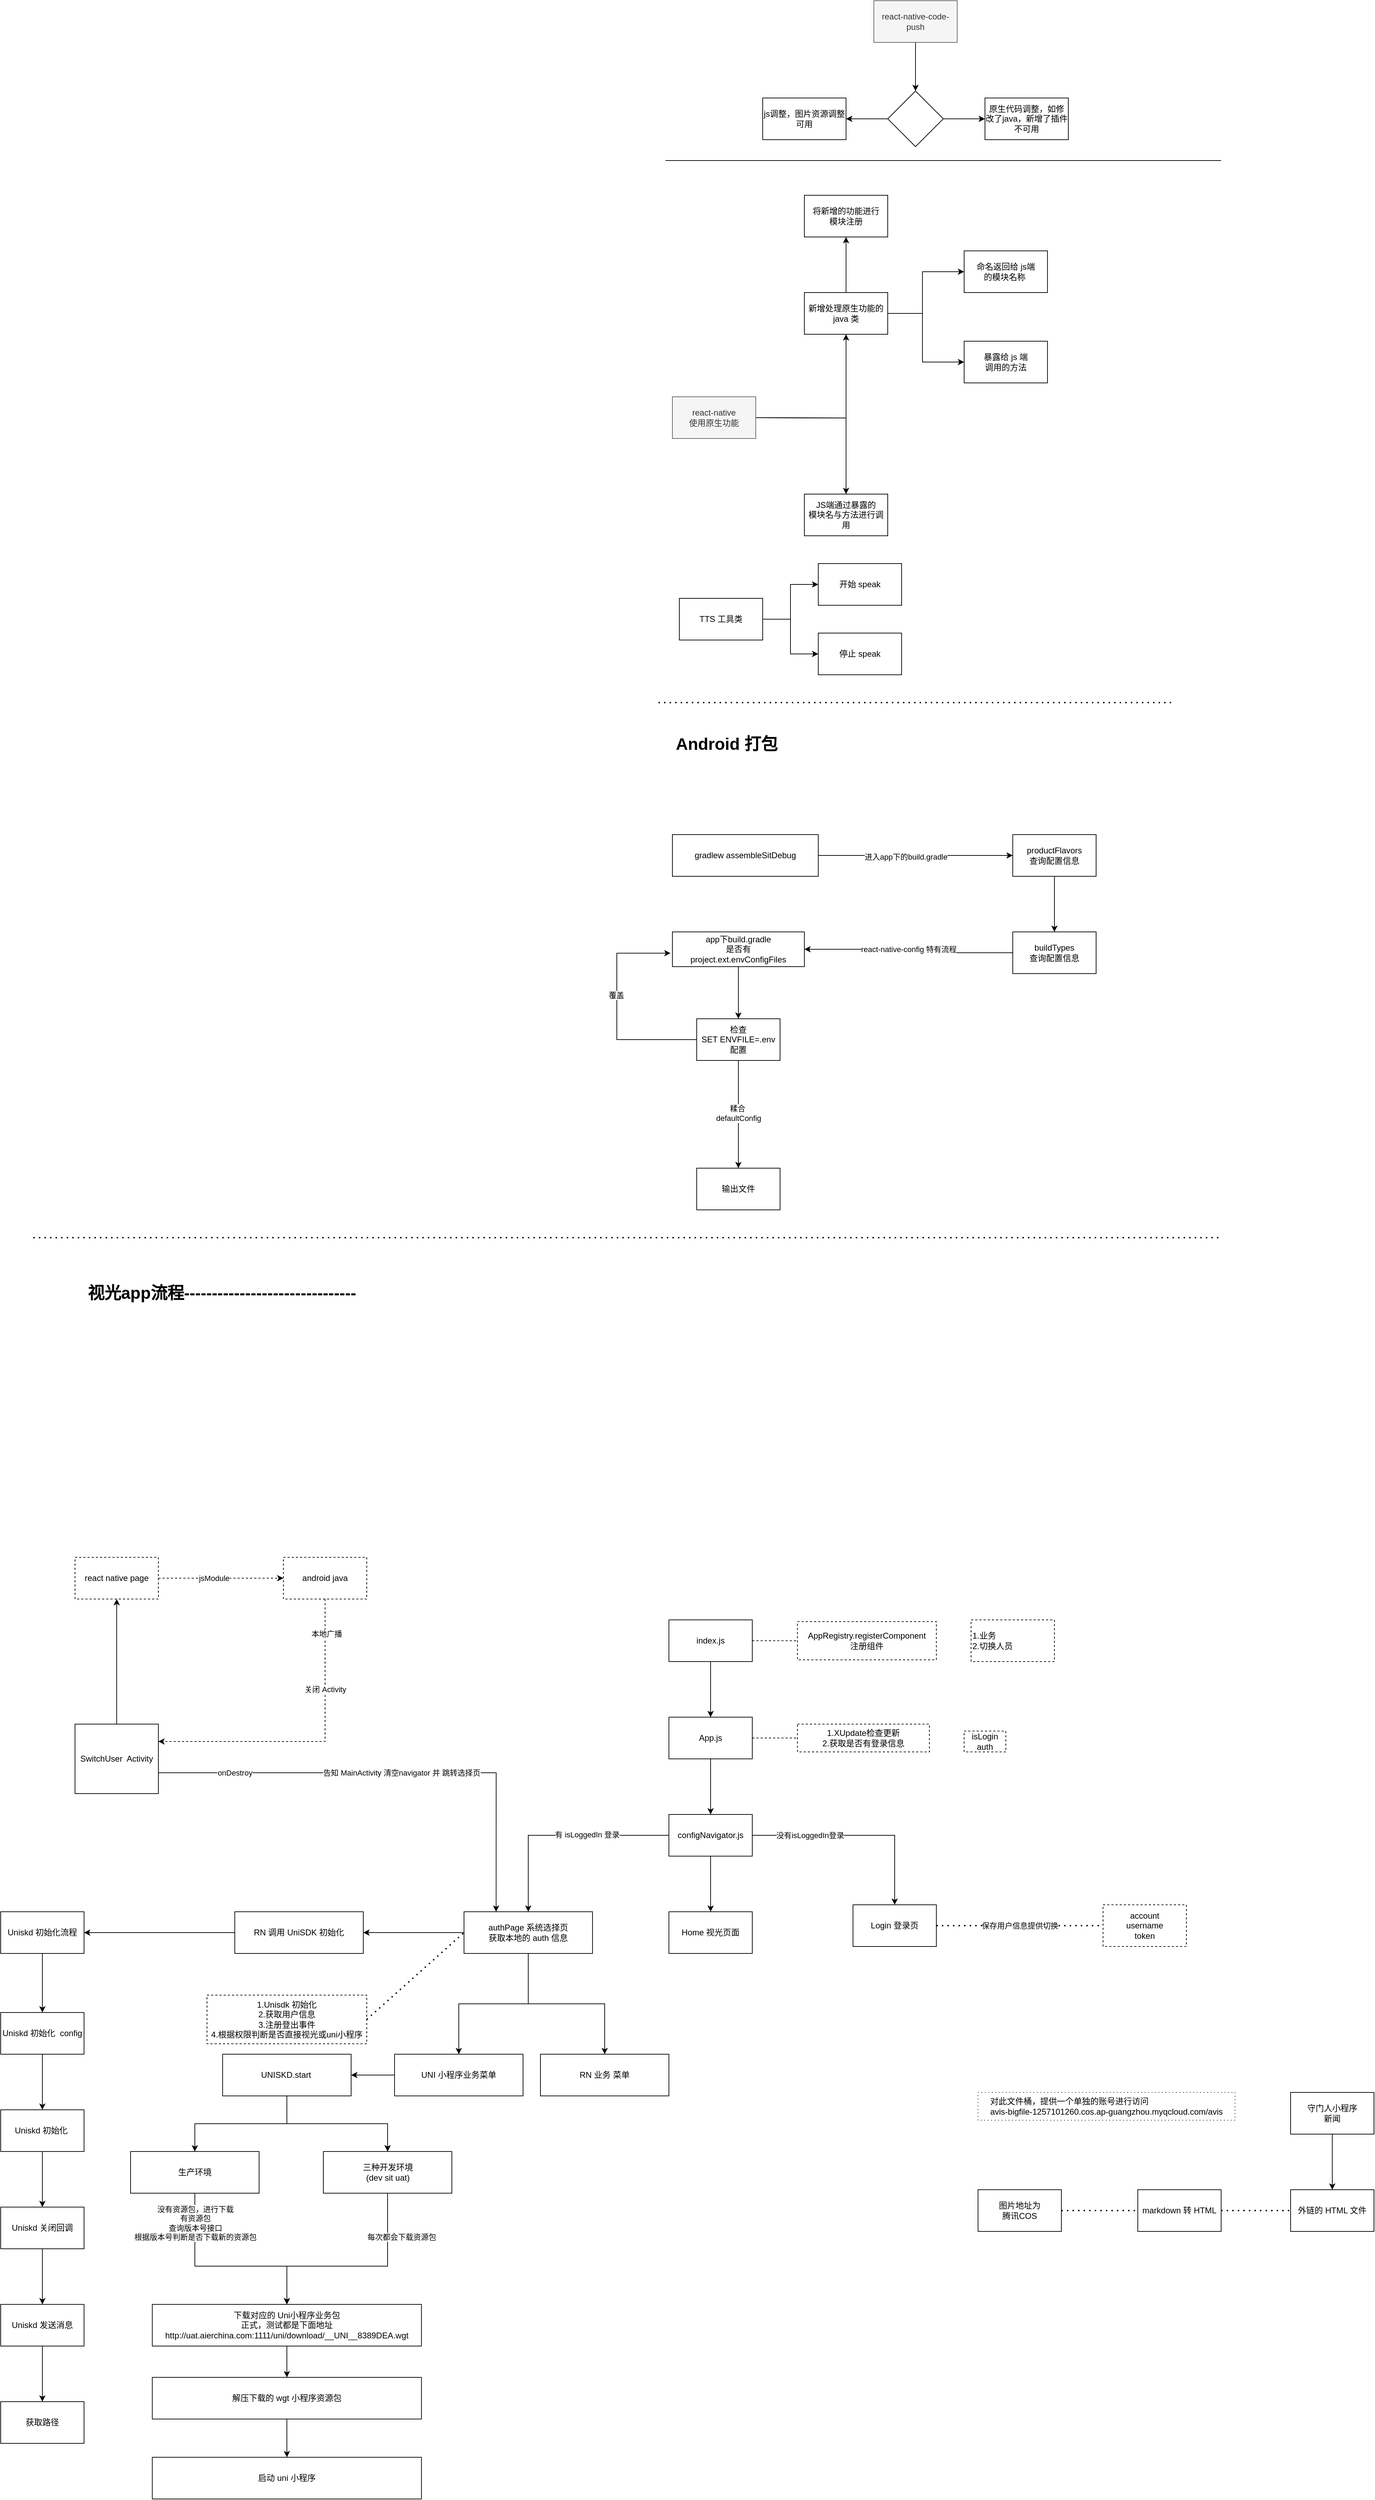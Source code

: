 <mxfile version="21.1.2" type="github">
  <diagram id="FNumu-MdkQsG0bbrW5rX" name="第 1 页">
    <mxGraphModel dx="2689" dy="773" grid="1" gridSize="10" guides="1" tooltips="1" connect="1" arrows="1" fold="1" page="1" pageScale="1" pageWidth="827" pageHeight="1169" math="0" shadow="0">
      <root>
        <mxCell id="0" />
        <mxCell id="1" parent="0" />
        <mxCell id="DDl9VNaN8lpR-ARsxnNi-3" value="" style="edgeStyle=orthogonalEdgeStyle;rounded=0;orthogonalLoop=1;jettySize=auto;html=1;" parent="1" source="DDl9VNaN8lpR-ARsxnNi-1" target="DDl9VNaN8lpR-ARsxnNi-2" edge="1">
          <mxGeometry relative="1" as="geometry" />
        </mxCell>
        <mxCell id="DDl9VNaN8lpR-ARsxnNi-1" value="react-native-code-push" style="rounded=0;whiteSpace=wrap;html=1;fillColor=#f5f5f5;fontColor=#333333;strokeColor=#666666;" parent="1" vertex="1">
          <mxGeometry x="310" y="380" width="120" height="60" as="geometry" />
        </mxCell>
        <mxCell id="DDl9VNaN8lpR-ARsxnNi-5" value="" style="edgeStyle=orthogonalEdgeStyle;rounded=0;orthogonalLoop=1;jettySize=auto;html=1;" parent="1" source="DDl9VNaN8lpR-ARsxnNi-2" target="DDl9VNaN8lpR-ARsxnNi-4" edge="1">
          <mxGeometry relative="1" as="geometry" />
        </mxCell>
        <mxCell id="DDl9VNaN8lpR-ARsxnNi-7" value="" style="edgeStyle=orthogonalEdgeStyle;rounded=0;orthogonalLoop=1;jettySize=auto;html=1;" parent="1" source="DDl9VNaN8lpR-ARsxnNi-2" target="DDl9VNaN8lpR-ARsxnNi-6" edge="1">
          <mxGeometry relative="1" as="geometry" />
        </mxCell>
        <mxCell id="DDl9VNaN8lpR-ARsxnNi-2" value="" style="rhombus;whiteSpace=wrap;html=1;rounded=0;" parent="1" vertex="1">
          <mxGeometry x="330" y="510" width="80" height="80" as="geometry" />
        </mxCell>
        <mxCell id="DDl9VNaN8lpR-ARsxnNi-4" value="js调整，图片资源调整&lt;br&gt;可用" style="whiteSpace=wrap;html=1;rounded=0;" parent="1" vertex="1">
          <mxGeometry x="150" y="520" width="120" height="60" as="geometry" />
        </mxCell>
        <mxCell id="DDl9VNaN8lpR-ARsxnNi-6" value="原生代码调整，如修改了java，新增了插件&lt;br&gt;不可用" style="whiteSpace=wrap;html=1;rounded=0;" parent="1" vertex="1">
          <mxGeometry x="470" y="520" width="120" height="60" as="geometry" />
        </mxCell>
        <mxCell id="ce2b3BSYogWP8yriPR0u-3" value="" style="edgeStyle=orthogonalEdgeStyle;rounded=0;orthogonalLoop=1;jettySize=auto;html=1;" parent="1" target="ce2b3BSYogWP8yriPR0u-2" edge="1">
          <mxGeometry relative="1" as="geometry">
            <mxPoint x="140" y="980.0" as="sourcePoint" />
          </mxGeometry>
        </mxCell>
        <mxCell id="ce2b3BSYogWP8yriPR0u-5" value="" style="edgeStyle=orthogonalEdgeStyle;rounded=0;orthogonalLoop=1;jettySize=auto;html=1;" parent="1" target="ce2b3BSYogWP8yriPR0u-4" edge="1">
          <mxGeometry relative="1" as="geometry">
            <mxPoint x="140" y="980.0" as="sourcePoint" />
          </mxGeometry>
        </mxCell>
        <mxCell id="ce2b3BSYogWP8yriPR0u-1" value="react-native&lt;br&gt;使用原生功能" style="rounded=0;whiteSpace=wrap;html=1;fillColor=#f5f5f5;fontColor=#333333;strokeColor=#666666;" parent="1" vertex="1">
          <mxGeometry x="20" y="950" width="120" height="60" as="geometry" />
        </mxCell>
        <mxCell id="ce2b3BSYogWP8yriPR0u-7" value="" style="edgeStyle=orthogonalEdgeStyle;rounded=0;orthogonalLoop=1;jettySize=auto;html=1;" parent="1" source="ce2b3BSYogWP8yriPR0u-2" target="ce2b3BSYogWP8yriPR0u-6" edge="1">
          <mxGeometry relative="1" as="geometry">
            <Array as="points">
              <mxPoint x="380" y="830" />
              <mxPoint x="380" y="770" />
            </Array>
          </mxGeometry>
        </mxCell>
        <mxCell id="ce2b3BSYogWP8yriPR0u-9" value="" style="edgeStyle=orthogonalEdgeStyle;rounded=0;orthogonalLoop=1;jettySize=auto;html=1;" parent="1" source="ce2b3BSYogWP8yriPR0u-2" target="ce2b3BSYogWP8yriPR0u-8" edge="1">
          <mxGeometry relative="1" as="geometry">
            <Array as="points">
              <mxPoint x="380" y="830" />
              <mxPoint x="380" y="900" />
            </Array>
          </mxGeometry>
        </mxCell>
        <mxCell id="ce2b3BSYogWP8yriPR0u-12" value="" style="edgeStyle=orthogonalEdgeStyle;rounded=0;orthogonalLoop=1;jettySize=auto;html=1;" parent="1" source="ce2b3BSYogWP8yriPR0u-2" target="ce2b3BSYogWP8yriPR0u-11" edge="1">
          <mxGeometry relative="1" as="geometry" />
        </mxCell>
        <mxCell id="ce2b3BSYogWP8yriPR0u-2" value="新增处理原生功能的&lt;br&gt;java 类" style="rounded=0;whiteSpace=wrap;html=1;" parent="1" vertex="1">
          <mxGeometry x="210" y="800" width="120" height="60" as="geometry" />
        </mxCell>
        <mxCell id="ce2b3BSYogWP8yriPR0u-4" value="JS端通过暴露的&lt;br&gt;模块名与方法进行调用" style="whiteSpace=wrap;html=1;rounded=0;" parent="1" vertex="1">
          <mxGeometry x="210" y="1090" width="120" height="60" as="geometry" />
        </mxCell>
        <mxCell id="ce2b3BSYogWP8yriPR0u-6" value="命名返回给 js端&lt;br&gt;的模块名称&amp;nbsp;" style="whiteSpace=wrap;html=1;rounded=0;" parent="1" vertex="1">
          <mxGeometry x="440" y="740" width="120" height="60" as="geometry" />
        </mxCell>
        <mxCell id="ce2b3BSYogWP8yriPR0u-8" value="暴露给 js 端&lt;br&gt;调用的方法" style="whiteSpace=wrap;html=1;rounded=0;" parent="1" vertex="1">
          <mxGeometry x="440" y="870" width="120" height="60" as="geometry" />
        </mxCell>
        <mxCell id="ce2b3BSYogWP8yriPR0u-10" value="" style="endArrow=none;html=1;rounded=0;" parent="1" edge="1">
          <mxGeometry width="50" height="50" relative="1" as="geometry">
            <mxPoint x="10" y="610" as="sourcePoint" />
            <mxPoint x="810" y="610" as="targetPoint" />
          </mxGeometry>
        </mxCell>
        <mxCell id="ce2b3BSYogWP8yriPR0u-11" value="将新增的功能进行&lt;br&gt;模块注册&lt;br&gt;" style="whiteSpace=wrap;html=1;rounded=0;" parent="1" vertex="1">
          <mxGeometry x="210" y="660" width="120" height="60" as="geometry" />
        </mxCell>
        <mxCell id="FbpfXozYCQ7p-MhJy9IG-3" value="" style="edgeStyle=orthogonalEdgeStyle;rounded=0;orthogonalLoop=1;jettySize=auto;html=1;" parent="1" source="FbpfXozYCQ7p-MhJy9IG-1" target="FbpfXozYCQ7p-MhJy9IG-2" edge="1">
          <mxGeometry relative="1" as="geometry" />
        </mxCell>
        <mxCell id="FbpfXozYCQ7p-MhJy9IG-5" value="" style="edgeStyle=orthogonalEdgeStyle;rounded=0;orthogonalLoop=1;jettySize=auto;html=1;" parent="1" source="FbpfXozYCQ7p-MhJy9IG-1" target="FbpfXozYCQ7p-MhJy9IG-4" edge="1">
          <mxGeometry relative="1" as="geometry" />
        </mxCell>
        <mxCell id="FbpfXozYCQ7p-MhJy9IG-1" value="TTS 工具类" style="rounded=0;whiteSpace=wrap;html=1;" parent="1" vertex="1">
          <mxGeometry x="30" y="1240" width="120" height="60" as="geometry" />
        </mxCell>
        <mxCell id="FbpfXozYCQ7p-MhJy9IG-2" value="开始 speak" style="rounded=0;whiteSpace=wrap;html=1;" parent="1" vertex="1">
          <mxGeometry x="230" y="1190" width="120" height="60" as="geometry" />
        </mxCell>
        <mxCell id="FbpfXozYCQ7p-MhJy9IG-4" value="停止 speak" style="rounded=0;whiteSpace=wrap;html=1;" parent="1" vertex="1">
          <mxGeometry x="230" y="1290" width="120" height="60" as="geometry" />
        </mxCell>
        <mxCell id="UdodOq17JShyl9BkQcSk-1" value="" style="endArrow=none;dashed=1;html=1;dashPattern=1 3;strokeWidth=2;rounded=0;" parent="1" edge="1">
          <mxGeometry width="50" height="50" relative="1" as="geometry">
            <mxPoint y="1390" as="sourcePoint" />
            <mxPoint x="740" y="1390" as="targetPoint" />
          </mxGeometry>
        </mxCell>
        <mxCell id="UdodOq17JShyl9BkQcSk-2" value="&lt;h1&gt;Android 打包&lt;/h1&gt;" style="text;html=1;strokeColor=none;fillColor=none;spacing=5;spacingTop=-20;whiteSpace=wrap;overflow=hidden;rounded=0;" parent="1" vertex="1">
          <mxGeometry x="20" y="1430" width="190" height="50" as="geometry" />
        </mxCell>
        <mxCell id="UdodOq17JShyl9BkQcSk-5" value="" style="edgeStyle=orthogonalEdgeStyle;rounded=0;orthogonalLoop=1;jettySize=auto;html=1;" parent="1" source="UdodOq17JShyl9BkQcSk-3" target="UdodOq17JShyl9BkQcSk-4" edge="1">
          <mxGeometry relative="1" as="geometry" />
        </mxCell>
        <mxCell id="UdodOq17JShyl9BkQcSk-6" value="进入app下的build.gradle" style="edgeLabel;html=1;align=center;verticalAlign=middle;resizable=0;points=[];" parent="UdodOq17JShyl9BkQcSk-5" vertex="1" connectable="0">
          <mxGeometry x="-0.102" y="-2" relative="1" as="geometry">
            <mxPoint as="offset" />
          </mxGeometry>
        </mxCell>
        <mxCell id="UdodOq17JShyl9BkQcSk-3" value="gradlew assembleSitDebug" style="rounded=0;whiteSpace=wrap;html=1;" parent="1" vertex="1">
          <mxGeometry x="20" y="1580" width="210" height="60" as="geometry" />
        </mxCell>
        <mxCell id="UdodOq17JShyl9BkQcSk-8" value="" style="edgeStyle=orthogonalEdgeStyle;rounded=0;orthogonalLoop=1;jettySize=auto;html=1;" parent="1" source="UdodOq17JShyl9BkQcSk-4" target="UdodOq17JShyl9BkQcSk-7" edge="1">
          <mxGeometry relative="1" as="geometry" />
        </mxCell>
        <mxCell id="UdodOq17JShyl9BkQcSk-4" value="productFlavors&lt;br&gt;查询配置信息" style="whiteSpace=wrap;html=1;rounded=0;" parent="1" vertex="1">
          <mxGeometry x="510" y="1580" width="120" height="60" as="geometry" />
        </mxCell>
        <mxCell id="UdodOq17JShyl9BkQcSk-10" value="" style="edgeStyle=orthogonalEdgeStyle;rounded=0;orthogonalLoop=1;jettySize=auto;html=1;" parent="1" source="UdodOq17JShyl9BkQcSk-7" target="UdodOq17JShyl9BkQcSk-9" edge="1">
          <mxGeometry relative="1" as="geometry" />
        </mxCell>
        <mxCell id="UdodOq17JShyl9BkQcSk-11" value="react-native-config 特有流程" style="edgeLabel;html=1;align=center;verticalAlign=middle;resizable=0;points=[];" parent="UdodOq17JShyl9BkQcSk-10" vertex="1" connectable="0">
          <mxGeometry x="0.296" y="-1" relative="1" as="geometry">
            <mxPoint x="42" y="1" as="offset" />
          </mxGeometry>
        </mxCell>
        <mxCell id="UdodOq17JShyl9BkQcSk-7" value="buildTypes&lt;br&gt;查询配置信息" style="whiteSpace=wrap;html=1;rounded=0;" parent="1" vertex="1">
          <mxGeometry x="510" y="1720" width="120" height="60" as="geometry" />
        </mxCell>
        <mxCell id="UdodOq17JShyl9BkQcSk-13" value="" style="edgeStyle=orthogonalEdgeStyle;rounded=0;orthogonalLoop=1;jettySize=auto;html=1;" parent="1" source="UdodOq17JShyl9BkQcSk-9" target="UdodOq17JShyl9BkQcSk-12" edge="1">
          <mxGeometry relative="1" as="geometry" />
        </mxCell>
        <mxCell id="UdodOq17JShyl9BkQcSk-9" value="app下build.gradle&lt;br&gt;是否有&lt;br&gt;project.ext.envConfigFiles" style="whiteSpace=wrap;html=1;rounded=0;" parent="1" vertex="1">
          <mxGeometry x="20" y="1720" width="190" height="50" as="geometry" />
        </mxCell>
        <mxCell id="UdodOq17JShyl9BkQcSk-14" value="" style="edgeStyle=orthogonalEdgeStyle;rounded=0;orthogonalLoop=1;jettySize=auto;html=1;entryX=-0.014;entryY=0.612;entryDx=0;entryDy=0;entryPerimeter=0;" parent="1" source="UdodOq17JShyl9BkQcSk-12" target="UdodOq17JShyl9BkQcSk-9" edge="1">
          <mxGeometry relative="1" as="geometry">
            <mxPoint x="-150" y="1875" as="targetPoint" />
            <Array as="points">
              <mxPoint x="-60" y="1875" />
              <mxPoint x="-60" y="1751" />
            </Array>
          </mxGeometry>
        </mxCell>
        <mxCell id="UdodOq17JShyl9BkQcSk-15" value="覆盖" style="edgeLabel;html=1;align=center;verticalAlign=middle;resizable=0;points=[];" parent="UdodOq17JShyl9BkQcSk-14" vertex="1" connectable="0">
          <mxGeometry x="-0.012" y="1" relative="1" as="geometry">
            <mxPoint y="-23" as="offset" />
          </mxGeometry>
        </mxCell>
        <mxCell id="UdodOq17JShyl9BkQcSk-17" value="" style="edgeStyle=orthogonalEdgeStyle;rounded=0;orthogonalLoop=1;jettySize=auto;html=1;" parent="1" source="UdodOq17JShyl9BkQcSk-12" target="UdodOq17JShyl9BkQcSk-16" edge="1">
          <mxGeometry relative="1" as="geometry" />
        </mxCell>
        <mxCell id="UdodOq17JShyl9BkQcSk-18" value="糅合&amp;nbsp;&lt;br&gt;defaultConfig" style="edgeLabel;html=1;align=center;verticalAlign=middle;resizable=0;points=[];" parent="UdodOq17JShyl9BkQcSk-17" vertex="1" connectable="0">
          <mxGeometry x="-0.246" y="2" relative="1" as="geometry">
            <mxPoint x="-2" y="17" as="offset" />
          </mxGeometry>
        </mxCell>
        <mxCell id="UdodOq17JShyl9BkQcSk-12" value="检查&lt;br&gt;SET ENVFILE=.env&lt;br&gt;配置" style="whiteSpace=wrap;html=1;rounded=0;" parent="1" vertex="1">
          <mxGeometry x="55" y="1845" width="120" height="60" as="geometry" />
        </mxCell>
        <mxCell id="UdodOq17JShyl9BkQcSk-16" value="输出文件" style="whiteSpace=wrap;html=1;rounded=0;" parent="1" vertex="1">
          <mxGeometry x="55" y="2060" width="120" height="60" as="geometry" />
        </mxCell>
        <mxCell id="uqAxp_Gl_GjFcVd8hVZb-1" value="" style="endArrow=none;dashed=1;html=1;dashPattern=1 3;strokeWidth=2;rounded=0;" parent="1" edge="1">
          <mxGeometry width="50" height="50" relative="1" as="geometry">
            <mxPoint x="-900" y="2160" as="sourcePoint" />
            <mxPoint x="810" y="2160" as="targetPoint" />
          </mxGeometry>
        </mxCell>
        <mxCell id="uqAxp_Gl_GjFcVd8hVZb-7" value="" style="edgeStyle=orthogonalEdgeStyle;rounded=0;orthogonalLoop=1;jettySize=auto;html=1;" parent="1" source="uqAxp_Gl_GjFcVd8hVZb-3" target="uqAxp_Gl_GjFcVd8hVZb-6" edge="1">
          <mxGeometry relative="1" as="geometry" />
        </mxCell>
        <mxCell id="uqAxp_Gl_GjFcVd8hVZb-3" value="index.js" style="rounded=0;whiteSpace=wrap;html=1;" parent="1" vertex="1">
          <mxGeometry x="15" y="2710" width="120" height="60" as="geometry" />
        </mxCell>
        <mxCell id="uqAxp_Gl_GjFcVd8hVZb-4" value="" style="endArrow=none;dashed=1;html=1;rounded=0;exitX=1;exitY=0.5;exitDx=0;exitDy=0;entryX=0;entryY=0.5;entryDx=0;entryDy=0;" parent="1" source="uqAxp_Gl_GjFcVd8hVZb-3" target="uqAxp_Gl_GjFcVd8hVZb-5" edge="1">
          <mxGeometry width="50" height="50" relative="1" as="geometry">
            <mxPoint x="80" y="2250" as="sourcePoint" />
            <mxPoint x="160" y="2250" as="targetPoint" />
          </mxGeometry>
        </mxCell>
        <mxCell id="uqAxp_Gl_GjFcVd8hVZb-5" value="AppRegistry.registerComponent&lt;br&gt;注册组件" style="text;html=1;strokeColor=default;fillColor=none;align=center;verticalAlign=middle;whiteSpace=wrap;rounded=0;dashed=1;" parent="1" vertex="1">
          <mxGeometry x="200" y="2712.5" width="200" height="55" as="geometry" />
        </mxCell>
        <mxCell id="uqAxp_Gl_GjFcVd8hVZb-12" value="" style="edgeStyle=orthogonalEdgeStyle;rounded=0;orthogonalLoop=1;jettySize=auto;html=1;" parent="1" source="uqAxp_Gl_GjFcVd8hVZb-6" target="uqAxp_Gl_GjFcVd8hVZb-11" edge="1">
          <mxGeometry relative="1" as="geometry" />
        </mxCell>
        <mxCell id="uqAxp_Gl_GjFcVd8hVZb-6" value="App.js" style="whiteSpace=wrap;html=1;rounded=0;" parent="1" vertex="1">
          <mxGeometry x="15" y="2850" width="120" height="60" as="geometry" />
        </mxCell>
        <mxCell id="uqAxp_Gl_GjFcVd8hVZb-8" value="" style="endArrow=none;dashed=1;html=1;rounded=0;exitX=1;exitY=0.5;exitDx=0;exitDy=0;entryX=0;entryY=0.5;entryDx=0;entryDy=0;" parent="1" source="uqAxp_Gl_GjFcVd8hVZb-6" target="uqAxp_Gl_GjFcVd8hVZb-9" edge="1">
          <mxGeometry width="50" height="50" relative="1" as="geometry">
            <mxPoint x="155" y="2879.5" as="sourcePoint" />
            <mxPoint x="235" y="2879.5" as="targetPoint" />
          </mxGeometry>
        </mxCell>
        <mxCell id="uqAxp_Gl_GjFcVd8hVZb-9" value="1.XUpdate检查更新&lt;br&gt;2.获取是否有登录信息" style="text;html=1;strokeColor=default;fillColor=none;align=center;verticalAlign=middle;whiteSpace=wrap;rounded=0;dashed=1;" parent="1" vertex="1">
          <mxGeometry x="200" y="2860" width="190" height="40" as="geometry" />
        </mxCell>
        <mxCell id="uqAxp_Gl_GjFcVd8hVZb-16" value="" style="edgeStyle=orthogonalEdgeStyle;rounded=0;orthogonalLoop=1;jettySize=auto;html=1;" parent="1" source="uqAxp_Gl_GjFcVd8hVZb-11" target="uqAxp_Gl_GjFcVd8hVZb-15" edge="1">
          <mxGeometry relative="1" as="geometry" />
        </mxCell>
        <mxCell id="Dw8xgKUae0inNRnt-OJR-1" value="有 isLoggedIn 登录" style="edgeLabel;html=1;align=center;verticalAlign=middle;resizable=0;points=[];" parent="uqAxp_Gl_GjFcVd8hVZb-16" vertex="1" connectable="0">
          <mxGeometry x="-0.245" y="-1" relative="1" as="geometry">
            <mxPoint as="offset" />
          </mxGeometry>
        </mxCell>
        <mxCell id="uqAxp_Gl_GjFcVd8hVZb-18" value="" style="edgeStyle=orthogonalEdgeStyle;rounded=0;orthogonalLoop=1;jettySize=auto;html=1;" parent="1" source="uqAxp_Gl_GjFcVd8hVZb-11" target="uqAxp_Gl_GjFcVd8hVZb-17" edge="1">
          <mxGeometry relative="1" as="geometry" />
        </mxCell>
        <mxCell id="uqAxp_Gl_GjFcVd8hVZb-20" value="" style="edgeStyle=orthogonalEdgeStyle;rounded=0;orthogonalLoop=1;jettySize=auto;html=1;" parent="1" source="uqAxp_Gl_GjFcVd8hVZb-11" target="uqAxp_Gl_GjFcVd8hVZb-19" edge="1">
          <mxGeometry relative="1" as="geometry" />
        </mxCell>
        <mxCell id="Dw8xgKUae0inNRnt-OJR-2" value="没有isLoggedIn登录" style="edgeLabel;html=1;align=center;verticalAlign=middle;resizable=0;points=[];" parent="uqAxp_Gl_GjFcVd8hVZb-20" vertex="1" connectable="0">
          <mxGeometry x="-0.456" relative="1" as="geometry">
            <mxPoint as="offset" />
          </mxGeometry>
        </mxCell>
        <mxCell id="uqAxp_Gl_GjFcVd8hVZb-11" value="configNavigator.js" style="whiteSpace=wrap;html=1;rounded=0;" parent="1" vertex="1">
          <mxGeometry x="15" y="2990" width="120" height="60" as="geometry" />
        </mxCell>
        <mxCell id="hT3orMzwpccqfOdoKtAh-13" value="" style="edgeStyle=orthogonalEdgeStyle;rounded=0;orthogonalLoop=1;jettySize=auto;html=1;" edge="1" parent="1" source="uqAxp_Gl_GjFcVd8hVZb-15" target="hT3orMzwpccqfOdoKtAh-12">
          <mxGeometry relative="1" as="geometry" />
        </mxCell>
        <mxCell id="hT3orMzwpccqfOdoKtAh-16" value="" style="edgeStyle=orthogonalEdgeStyle;rounded=0;orthogonalLoop=1;jettySize=auto;html=1;" edge="1" parent="1" source="uqAxp_Gl_GjFcVd8hVZb-15" target="hT3orMzwpccqfOdoKtAh-15">
          <mxGeometry relative="1" as="geometry" />
        </mxCell>
        <mxCell id="hT3orMzwpccqfOdoKtAh-18" value="" style="edgeStyle=orthogonalEdgeStyle;rounded=0;orthogonalLoop=1;jettySize=auto;html=1;" edge="1" parent="1" source="uqAxp_Gl_GjFcVd8hVZb-15" target="hT3orMzwpccqfOdoKtAh-17">
          <mxGeometry relative="1" as="geometry" />
        </mxCell>
        <mxCell id="uqAxp_Gl_GjFcVd8hVZb-15" value="authPage 系统选择页&lt;br&gt;获取本地的 auth 信息" style="whiteSpace=wrap;html=1;rounded=0;" parent="1" vertex="1">
          <mxGeometry x="-280" y="3130" width="185" height="60" as="geometry" />
        </mxCell>
        <mxCell id="uqAxp_Gl_GjFcVd8hVZb-17" value="Home 视光页面" style="whiteSpace=wrap;html=1;rounded=0;" parent="1" vertex="1">
          <mxGeometry x="15" y="3130" width="120" height="60" as="geometry" />
        </mxCell>
        <mxCell id="uqAxp_Gl_GjFcVd8hVZb-19" value="Login 登录页" style="whiteSpace=wrap;html=1;rounded=0;" parent="1" vertex="1">
          <mxGeometry x="280" y="3120" width="120" height="60" as="geometry" />
        </mxCell>
        <mxCell id="uqAxp_Gl_GjFcVd8hVZb-21" value="" style="endArrow=none;dashed=1;html=1;dashPattern=1 3;strokeWidth=2;rounded=0;entryX=0;entryY=0.5;entryDx=0;entryDy=0;exitX=1;exitY=0.5;exitDx=0;exitDy=0;" parent="1" source="uqAxp_Gl_GjFcVd8hVZb-23" target="uqAxp_Gl_GjFcVd8hVZb-15" edge="1">
          <mxGeometry width="50" height="50" relative="1" as="geometry">
            <mxPoint x="-450" y="3170" as="sourcePoint" />
            <mxPoint x="-300" y="3170" as="targetPoint" />
          </mxGeometry>
        </mxCell>
        <mxCell id="uqAxp_Gl_GjFcVd8hVZb-23" value="1.Unisdk 初始化&lt;br&gt;2.获取用户信息&lt;br&gt;3.注册登出事件&lt;br&gt;4.根据权限判断是否直接视光或uni小程序" style="text;html=1;strokeColor=default;fillColor=none;align=center;verticalAlign=middle;whiteSpace=wrap;rounded=0;labelBorderColor=none;dashed=1;" parent="1" vertex="1">
          <mxGeometry x="-650" y="3250" width="230" height="70" as="geometry" />
        </mxCell>
        <mxCell id="uqAxp_Gl_GjFcVd8hVZb-25" value="" style="edgeStyle=orthogonalEdgeStyle;rounded=0;orthogonalLoop=1;jettySize=auto;html=1;entryX=0.25;entryY=0;entryDx=0;entryDy=0;" parent="1" source="uqAxp_Gl_GjFcVd8hVZb-24" target="uqAxp_Gl_GjFcVd8hVZb-15" edge="1">
          <mxGeometry relative="1" as="geometry">
            <mxPoint x="-130" y="2890" as="targetPoint" />
            <Array as="points">
              <mxPoint x="-234" y="2930" />
            </Array>
          </mxGeometry>
        </mxCell>
        <mxCell id="uqAxp_Gl_GjFcVd8hVZb-26" value="告知 MainActivity 清空navigator 并 跳转选择页" style="edgeLabel;html=1;align=center;verticalAlign=middle;resizable=0;points=[];" parent="uqAxp_Gl_GjFcVd8hVZb-25" vertex="1" connectable="0">
          <mxGeometry x="-0.451" y="3" relative="1" as="geometry">
            <mxPoint x="161" y="3" as="offset" />
          </mxGeometry>
        </mxCell>
        <mxCell id="V-1wtARRuuyfejiPdPyJ-10" value="onDestroy" style="edgeLabel;html=1;align=center;verticalAlign=middle;resizable=0;points=[];" parent="uqAxp_Gl_GjFcVd8hVZb-25" vertex="1" connectable="0">
          <mxGeometry x="-0.758" relative="1" as="geometry">
            <mxPoint x="27" as="offset" />
          </mxGeometry>
        </mxCell>
        <mxCell id="V-1wtARRuuyfejiPdPyJ-2" value="" style="edgeStyle=orthogonalEdgeStyle;rounded=0;orthogonalLoop=1;jettySize=auto;html=1;" parent="1" source="uqAxp_Gl_GjFcVd8hVZb-24" target="V-1wtARRuuyfejiPdPyJ-1" edge="1">
          <mxGeometry relative="1" as="geometry" />
        </mxCell>
        <mxCell id="uqAxp_Gl_GjFcVd8hVZb-24" value="SwitchUser&amp;nbsp; Activity" style="rounded=0;whiteSpace=wrap;html=1;labelBorderColor=none;strokeColor=default;fillColor=none;" parent="1" vertex="1">
          <mxGeometry x="-840" y="2860" width="120" height="100" as="geometry" />
        </mxCell>
        <mxCell id="V-1wtARRuuyfejiPdPyJ-4" value="" style="edgeStyle=orthogonalEdgeStyle;rounded=0;orthogonalLoop=1;jettySize=auto;html=1;dashed=1;" parent="1" source="V-1wtARRuuyfejiPdPyJ-1" target="V-1wtARRuuyfejiPdPyJ-3" edge="1">
          <mxGeometry relative="1" as="geometry" />
        </mxCell>
        <mxCell id="V-1wtARRuuyfejiPdPyJ-5" value="jsModule" style="edgeLabel;html=1;align=center;verticalAlign=middle;resizable=0;points=[];" parent="V-1wtARRuuyfejiPdPyJ-4" vertex="1" connectable="0">
          <mxGeometry x="-0.222" relative="1" as="geometry">
            <mxPoint x="10" as="offset" />
          </mxGeometry>
        </mxCell>
        <mxCell id="V-1wtARRuuyfejiPdPyJ-1" value="react native page" style="whiteSpace=wrap;html=1;fillColor=none;rounded=0;labelBorderColor=none;dashed=1;" parent="1" vertex="1">
          <mxGeometry x="-840" y="2620" width="120" height="60" as="geometry" />
        </mxCell>
        <mxCell id="V-1wtARRuuyfejiPdPyJ-8" value="" style="edgeStyle=orthogonalEdgeStyle;rounded=0;orthogonalLoop=1;jettySize=auto;html=1;dashed=1;entryX=1;entryY=0.25;entryDx=0;entryDy=0;" parent="1" source="V-1wtARRuuyfejiPdPyJ-3" target="uqAxp_Gl_GjFcVd8hVZb-24" edge="1">
          <mxGeometry relative="1" as="geometry">
            <mxPoint x="-520" y="2890" as="targetPoint" />
            <Array as="points">
              <mxPoint x="-480" y="2885" />
            </Array>
          </mxGeometry>
        </mxCell>
        <mxCell id="V-1wtARRuuyfejiPdPyJ-9" value="关闭 Activity" style="edgeLabel;html=1;align=center;verticalAlign=middle;resizable=0;points=[];" parent="V-1wtARRuuyfejiPdPyJ-8" vertex="1" connectable="0">
          <mxGeometry x="-0.587" y="-1" relative="1" as="geometry">
            <mxPoint x="1" y="38" as="offset" />
          </mxGeometry>
        </mxCell>
        <mxCell id="V-1wtARRuuyfejiPdPyJ-11" value="本地广播" style="edgeLabel;html=1;align=center;verticalAlign=middle;resizable=0;points=[];" parent="V-1wtARRuuyfejiPdPyJ-8" vertex="1" connectable="0">
          <mxGeometry x="-0.775" y="2" relative="1" as="geometry">
            <mxPoint as="offset" />
          </mxGeometry>
        </mxCell>
        <mxCell id="V-1wtARRuuyfejiPdPyJ-3" value="android java" style="whiteSpace=wrap;html=1;fillColor=none;rounded=0;labelBorderColor=none;dashed=1;" parent="1" vertex="1">
          <mxGeometry x="-540" y="2620" width="120" height="60" as="geometry" />
        </mxCell>
        <mxCell id="i1WaAepUnrzORATrILdt-1" value="account&lt;br&gt;username&lt;br&gt;token" style="rounded=0;whiteSpace=wrap;html=1;dashed=1;" parent="1" vertex="1">
          <mxGeometry x="640" y="3120" width="120" height="60" as="geometry" />
        </mxCell>
        <mxCell id="i1WaAepUnrzORATrILdt-2" value="" style="endArrow=none;dashed=1;html=1;dashPattern=1 3;strokeWidth=2;rounded=0;exitX=1;exitY=0.5;exitDx=0;exitDy=0;entryX=0;entryY=0.5;entryDx=0;entryDy=0;" parent="1" source="uqAxp_Gl_GjFcVd8hVZb-19" target="i1WaAepUnrzORATrILdt-1" edge="1">
          <mxGeometry width="50" height="50" relative="1" as="geometry">
            <mxPoint x="460" y="3120" as="sourcePoint" />
            <mxPoint x="510" y="3070" as="targetPoint" />
          </mxGeometry>
        </mxCell>
        <mxCell id="i1WaAepUnrzORATrILdt-3" value="保存用户信息提供切换" style="edgeLabel;html=1;align=center;verticalAlign=middle;resizable=0;points=[];" parent="i1WaAepUnrzORATrILdt-2" vertex="1" connectable="0">
          <mxGeometry x="-0.241" y="-1" relative="1" as="geometry">
            <mxPoint x="29" y="-1" as="offset" />
          </mxGeometry>
        </mxCell>
        <mxCell id="enp9WxEdplaf4XoTUWuk-2" value="&lt;h1&gt;&amp;nbsp; 视光app流程-------------------------------&lt;/h1&gt;" style="text;html=1;strokeColor=none;fillColor=none;spacing=5;spacingTop=-20;whiteSpace=wrap;overflow=hidden;rounded=0;" parent="1" vertex="1">
          <mxGeometry x="-840" y="2220" width="900" height="40" as="geometry" />
        </mxCell>
        <mxCell id="enp9WxEdplaf4XoTUWuk-3" value="1.业务&lt;br&gt;2.切换人员" style="rounded=0;whiteSpace=wrap;html=1;labelPosition=center;verticalLabelPosition=middle;align=left;verticalAlign=middle;dashed=1;sketch=0;glass=0;shadow=0;" parent="1" vertex="1">
          <mxGeometry x="450" y="2710" width="120" height="60" as="geometry" />
        </mxCell>
        <mxCell id="enp9WxEdplaf4XoTUWuk-4" value="isLogin&lt;br&gt;auth" style="text;html=1;strokeColor=default;fillColor=none;align=center;verticalAlign=middle;whiteSpace=wrap;rounded=0;shadow=0;glass=0;dashed=1;sketch=0;" parent="1" vertex="1">
          <mxGeometry x="440" y="2870" width="60" height="30" as="geometry" />
        </mxCell>
        <mxCell id="L58qA7b8Kt2JShDJQUon-1" value="markdown 转 HTML" style="rounded=0;whiteSpace=wrap;html=1;" parent="1" vertex="1">
          <mxGeometry x="690" y="3530" width="120" height="60" as="geometry" />
        </mxCell>
        <mxCell id="L58qA7b8Kt2JShDJQUon-4" value="" style="edgeStyle=orthogonalEdgeStyle;rounded=0;orthogonalLoop=1;jettySize=auto;html=1;" parent="1" source="L58qA7b8Kt2JShDJQUon-2" target="L58qA7b8Kt2JShDJQUon-3" edge="1">
          <mxGeometry relative="1" as="geometry" />
        </mxCell>
        <mxCell id="L58qA7b8Kt2JShDJQUon-2" value="守门人小程序&lt;br&gt;新闻" style="rounded=0;whiteSpace=wrap;html=1;" parent="1" vertex="1">
          <mxGeometry x="910" y="3390" width="120" height="60" as="geometry" />
        </mxCell>
        <mxCell id="L58qA7b8Kt2JShDJQUon-3" value="外链的 HTML 文件" style="whiteSpace=wrap;html=1;rounded=0;" parent="1" vertex="1">
          <mxGeometry x="910" y="3530" width="120" height="60" as="geometry" />
        </mxCell>
        <mxCell id="L58qA7b8Kt2JShDJQUon-5" value="" style="endArrow=none;dashed=1;html=1;dashPattern=1 3;strokeWidth=2;rounded=0;exitX=1;exitY=0.5;exitDx=0;exitDy=0;entryX=0;entryY=0.5;entryDx=0;entryDy=0;" parent="1" source="L58qA7b8Kt2JShDJQUon-1" target="L58qA7b8Kt2JShDJQUon-3" edge="1">
          <mxGeometry width="50" height="50" relative="1" as="geometry">
            <mxPoint x="850" y="3510" as="sourcePoint" />
            <mxPoint x="900" y="3460" as="targetPoint" />
          </mxGeometry>
        </mxCell>
        <mxCell id="L58qA7b8Kt2JShDJQUon-6" value="图片地址为 &lt;br&gt;腾讯COS" style="rounded=0;whiteSpace=wrap;html=1;" parent="1" vertex="1">
          <mxGeometry x="460" y="3530" width="120" height="60" as="geometry" />
        </mxCell>
        <mxCell id="L58qA7b8Kt2JShDJQUon-7" value="" style="endArrow=none;dashed=1;html=1;dashPattern=1 3;strokeWidth=2;rounded=0;exitX=1;exitY=0.5;exitDx=0;exitDy=0;entryX=0;entryY=0.5;entryDx=0;entryDy=0;" parent="1" source="L58qA7b8Kt2JShDJQUon-6" target="L58qA7b8Kt2JShDJQUon-1" edge="1">
          <mxGeometry width="50" height="50" relative="1" as="geometry">
            <mxPoint x="690" y="3560" as="sourcePoint" />
            <mxPoint x="740" y="3510" as="targetPoint" />
          </mxGeometry>
        </mxCell>
        <mxCell id="L58qA7b8Kt2JShDJQUon-8" value="&lt;div style=&quot;text-align: left;&quot;&gt;&lt;span style=&quot;background-color: initial;&quot;&gt;对此文件桶，提供一个单独的账号进行访问&lt;/span&gt;&lt;/div&gt;avis-bigfile-1257101260.cos.ap-guangzhou.myqcloud.com/avis" style="text;html=1;strokeColor=default;fillColor=none;align=center;verticalAlign=middle;whiteSpace=wrap;rounded=0;dashed=1;dashPattern=1 4;" parent="1" vertex="1">
          <mxGeometry x="460" y="3390" width="370" height="40" as="geometry" />
        </mxCell>
        <mxCell id="hT3orMzwpccqfOdoKtAh-3" value="" style="edgeStyle=orthogonalEdgeStyle;rounded=0;orthogonalLoop=1;jettySize=auto;html=1;" edge="1" parent="1" source="hT3orMzwpccqfOdoKtAh-1" target="hT3orMzwpccqfOdoKtAh-2">
          <mxGeometry relative="1" as="geometry" />
        </mxCell>
        <mxCell id="hT3orMzwpccqfOdoKtAh-1" value="Uniskd 初始化流程" style="rounded=0;whiteSpace=wrap;html=1;" vertex="1" parent="1">
          <mxGeometry x="-947" y="3130" width="120" height="60" as="geometry" />
        </mxCell>
        <mxCell id="hT3orMzwpccqfOdoKtAh-5" value="" style="edgeStyle=orthogonalEdgeStyle;rounded=0;orthogonalLoop=1;jettySize=auto;html=1;" edge="1" parent="1" source="hT3orMzwpccqfOdoKtAh-2" target="hT3orMzwpccqfOdoKtAh-4">
          <mxGeometry relative="1" as="geometry" />
        </mxCell>
        <mxCell id="hT3orMzwpccqfOdoKtAh-2" value="Uniskd 初始化&amp;nbsp; config" style="rounded=0;whiteSpace=wrap;html=1;" vertex="1" parent="1">
          <mxGeometry x="-947" y="3275" width="120" height="60" as="geometry" />
        </mxCell>
        <mxCell id="hT3orMzwpccqfOdoKtAh-7" value="" style="edgeStyle=orthogonalEdgeStyle;rounded=0;orthogonalLoop=1;jettySize=auto;html=1;" edge="1" parent="1" source="hT3orMzwpccqfOdoKtAh-4" target="hT3orMzwpccqfOdoKtAh-6">
          <mxGeometry relative="1" as="geometry" />
        </mxCell>
        <mxCell id="hT3orMzwpccqfOdoKtAh-4" value="Uniskd 初始化&amp;nbsp;" style="rounded=0;whiteSpace=wrap;html=1;" vertex="1" parent="1">
          <mxGeometry x="-947" y="3415" width="120" height="60" as="geometry" />
        </mxCell>
        <mxCell id="hT3orMzwpccqfOdoKtAh-9" value="" style="edgeStyle=orthogonalEdgeStyle;rounded=0;orthogonalLoop=1;jettySize=auto;html=1;" edge="1" parent="1" source="hT3orMzwpccqfOdoKtAh-6" target="hT3orMzwpccqfOdoKtAh-8">
          <mxGeometry relative="1" as="geometry" />
        </mxCell>
        <mxCell id="hT3orMzwpccqfOdoKtAh-6" value="Uniskd 关闭回调" style="rounded=0;whiteSpace=wrap;html=1;" vertex="1" parent="1">
          <mxGeometry x="-947" y="3555" width="120" height="60" as="geometry" />
        </mxCell>
        <mxCell id="hT3orMzwpccqfOdoKtAh-11" value="" style="edgeStyle=orthogonalEdgeStyle;rounded=0;orthogonalLoop=1;jettySize=auto;html=1;" edge="1" parent="1" source="hT3orMzwpccqfOdoKtAh-8" target="hT3orMzwpccqfOdoKtAh-10">
          <mxGeometry relative="1" as="geometry" />
        </mxCell>
        <mxCell id="hT3orMzwpccqfOdoKtAh-8" value="Uniskd 发送消息" style="rounded=0;whiteSpace=wrap;html=1;" vertex="1" parent="1">
          <mxGeometry x="-947" y="3695" width="120" height="60" as="geometry" />
        </mxCell>
        <mxCell id="hT3orMzwpccqfOdoKtAh-10" value="获取路径" style="rounded=0;whiteSpace=wrap;html=1;" vertex="1" parent="1">
          <mxGeometry x="-947" y="3835" width="120" height="60" as="geometry" />
        </mxCell>
        <mxCell id="hT3orMzwpccqfOdoKtAh-14" style="edgeStyle=orthogonalEdgeStyle;rounded=0;orthogonalLoop=1;jettySize=auto;html=1;entryX=1;entryY=0.5;entryDx=0;entryDy=0;" edge="1" parent="1" source="hT3orMzwpccqfOdoKtAh-12" target="hT3orMzwpccqfOdoKtAh-1">
          <mxGeometry relative="1" as="geometry" />
        </mxCell>
        <mxCell id="hT3orMzwpccqfOdoKtAh-12" value="RN 调用 UniSDK 初始化" style="whiteSpace=wrap;html=1;rounded=0;" vertex="1" parent="1">
          <mxGeometry x="-610" y="3130" width="185" height="60" as="geometry" />
        </mxCell>
        <mxCell id="hT3orMzwpccqfOdoKtAh-15" value="RN 业务 菜单" style="whiteSpace=wrap;html=1;rounded=0;" vertex="1" parent="1">
          <mxGeometry x="-170" y="3335" width="185" height="60" as="geometry" />
        </mxCell>
        <mxCell id="hT3orMzwpccqfOdoKtAh-20" value="" style="edgeStyle=orthogonalEdgeStyle;rounded=0;orthogonalLoop=1;jettySize=auto;html=1;" edge="1" parent="1" source="hT3orMzwpccqfOdoKtAh-17" target="hT3orMzwpccqfOdoKtAh-19">
          <mxGeometry relative="1" as="geometry" />
        </mxCell>
        <mxCell id="hT3orMzwpccqfOdoKtAh-17" value="UNI 小程序业务菜单" style="whiteSpace=wrap;html=1;rounded=0;" vertex="1" parent="1">
          <mxGeometry x="-380" y="3335" width="185" height="60" as="geometry" />
        </mxCell>
        <mxCell id="hT3orMzwpccqfOdoKtAh-29" value="" style="edgeStyle=orthogonalEdgeStyle;rounded=0;orthogonalLoop=1;jettySize=auto;html=1;" edge="1" parent="1" source="hT3orMzwpccqfOdoKtAh-19" target="hT3orMzwpccqfOdoKtAh-28">
          <mxGeometry relative="1" as="geometry" />
        </mxCell>
        <mxCell id="hT3orMzwpccqfOdoKtAh-30" value="" style="edgeStyle=orthogonalEdgeStyle;rounded=0;orthogonalLoop=1;jettySize=auto;html=1;" edge="1" parent="1" source="hT3orMzwpccqfOdoKtAh-19" target="hT3orMzwpccqfOdoKtAh-28">
          <mxGeometry relative="1" as="geometry" />
        </mxCell>
        <mxCell id="hT3orMzwpccqfOdoKtAh-32" value="" style="edgeStyle=orthogonalEdgeStyle;rounded=0;orthogonalLoop=1;jettySize=auto;html=1;" edge="1" parent="1" source="hT3orMzwpccqfOdoKtAh-19" target="hT3orMzwpccqfOdoKtAh-31">
          <mxGeometry relative="1" as="geometry" />
        </mxCell>
        <mxCell id="hT3orMzwpccqfOdoKtAh-19" value="UNISKD.start&amp;nbsp;" style="whiteSpace=wrap;html=1;rounded=0;" vertex="1" parent="1">
          <mxGeometry x="-627.5" y="3335" width="185" height="60" as="geometry" />
        </mxCell>
        <mxCell id="hT3orMzwpccqfOdoKtAh-25" value="" style="edgeStyle=orthogonalEdgeStyle;rounded=0;orthogonalLoop=1;jettySize=auto;html=1;" edge="1" parent="1" source="hT3orMzwpccqfOdoKtAh-21" target="hT3orMzwpccqfOdoKtAh-24">
          <mxGeometry relative="1" as="geometry" />
        </mxCell>
        <mxCell id="hT3orMzwpccqfOdoKtAh-21" value="下载对应的 Uni小程序业务包&lt;br&gt;正式，测试都是下面地址&lt;br&gt;http://uat.aierchina.com:1111/uni/download/__UNI__8389DEA.wgt" style="whiteSpace=wrap;html=1;rounded=0;" vertex="1" parent="1">
          <mxGeometry x="-728.75" y="3695" width="387.5" height="60" as="geometry" />
        </mxCell>
        <mxCell id="hT3orMzwpccqfOdoKtAh-27" value="" style="edgeStyle=orthogonalEdgeStyle;rounded=0;orthogonalLoop=1;jettySize=auto;html=1;" edge="1" parent="1" source="hT3orMzwpccqfOdoKtAh-24" target="hT3orMzwpccqfOdoKtAh-26">
          <mxGeometry relative="1" as="geometry" />
        </mxCell>
        <mxCell id="hT3orMzwpccqfOdoKtAh-24" value="解压下载的 wgt 小程序资源包" style="whiteSpace=wrap;html=1;rounded=0;" vertex="1" parent="1">
          <mxGeometry x="-728.75" y="3800" width="387.5" height="60" as="geometry" />
        </mxCell>
        <mxCell id="hT3orMzwpccqfOdoKtAh-26" value="启动 uni 小程序" style="whiteSpace=wrap;html=1;rounded=0;" vertex="1" parent="1">
          <mxGeometry x="-728.75" y="3915" width="387.5" height="60" as="geometry" />
        </mxCell>
        <mxCell id="hT3orMzwpccqfOdoKtAh-34" style="edgeStyle=orthogonalEdgeStyle;rounded=0;orthogonalLoop=1;jettySize=auto;html=1;entryX=0.5;entryY=0;entryDx=0;entryDy=0;" edge="1" parent="1" source="hT3orMzwpccqfOdoKtAh-28" target="hT3orMzwpccqfOdoKtAh-21">
          <mxGeometry relative="1" as="geometry">
            <Array as="points">
              <mxPoint x="-390" y="3640" />
              <mxPoint x="-535" y="3640" />
            </Array>
          </mxGeometry>
        </mxCell>
        <mxCell id="hT3orMzwpccqfOdoKtAh-35" value="每次都会下载资源包" style="edgeLabel;html=1;align=center;verticalAlign=middle;resizable=0;points=[];" vertex="1" connectable="0" parent="hT3orMzwpccqfOdoKtAh-34">
          <mxGeometry x="-0.404" y="1" relative="1" as="geometry">
            <mxPoint x="19" y="-28" as="offset" />
          </mxGeometry>
        </mxCell>
        <mxCell id="hT3orMzwpccqfOdoKtAh-28" value="三种开发环境&lt;br&gt;(dev sit uat)" style="whiteSpace=wrap;html=1;rounded=0;" vertex="1" parent="1">
          <mxGeometry x="-482.5" y="3475" width="185" height="60" as="geometry" />
        </mxCell>
        <mxCell id="hT3orMzwpccqfOdoKtAh-36" style="edgeStyle=orthogonalEdgeStyle;rounded=0;orthogonalLoop=1;jettySize=auto;html=1;entryX=0.5;entryY=0;entryDx=0;entryDy=0;" edge="1" parent="1" source="hT3orMzwpccqfOdoKtAh-31" target="hT3orMzwpccqfOdoKtAh-21">
          <mxGeometry relative="1" as="geometry">
            <Array as="points">
              <mxPoint x="-667" y="3640" />
              <mxPoint x="-535" y="3640" />
            </Array>
          </mxGeometry>
        </mxCell>
        <mxCell id="hT3orMzwpccqfOdoKtAh-37" value="没有资源包，进行下载&lt;br&gt;有资源包&lt;br&gt;查询版本号接口&lt;br&gt;根据版本号判断是否下载新的资源包" style="edgeLabel;html=1;align=center;verticalAlign=middle;resizable=0;points=[];" vertex="1" connectable="0" parent="hT3orMzwpccqfOdoKtAh-36">
          <mxGeometry x="-0.573" relative="1" as="geometry">
            <mxPoint y="-20" as="offset" />
          </mxGeometry>
        </mxCell>
        <mxCell id="hT3orMzwpccqfOdoKtAh-31" value="生产环境" style="whiteSpace=wrap;html=1;rounded=0;" vertex="1" parent="1">
          <mxGeometry x="-760" y="3475" width="185" height="60" as="geometry" />
        </mxCell>
      </root>
    </mxGraphModel>
  </diagram>
</mxfile>
